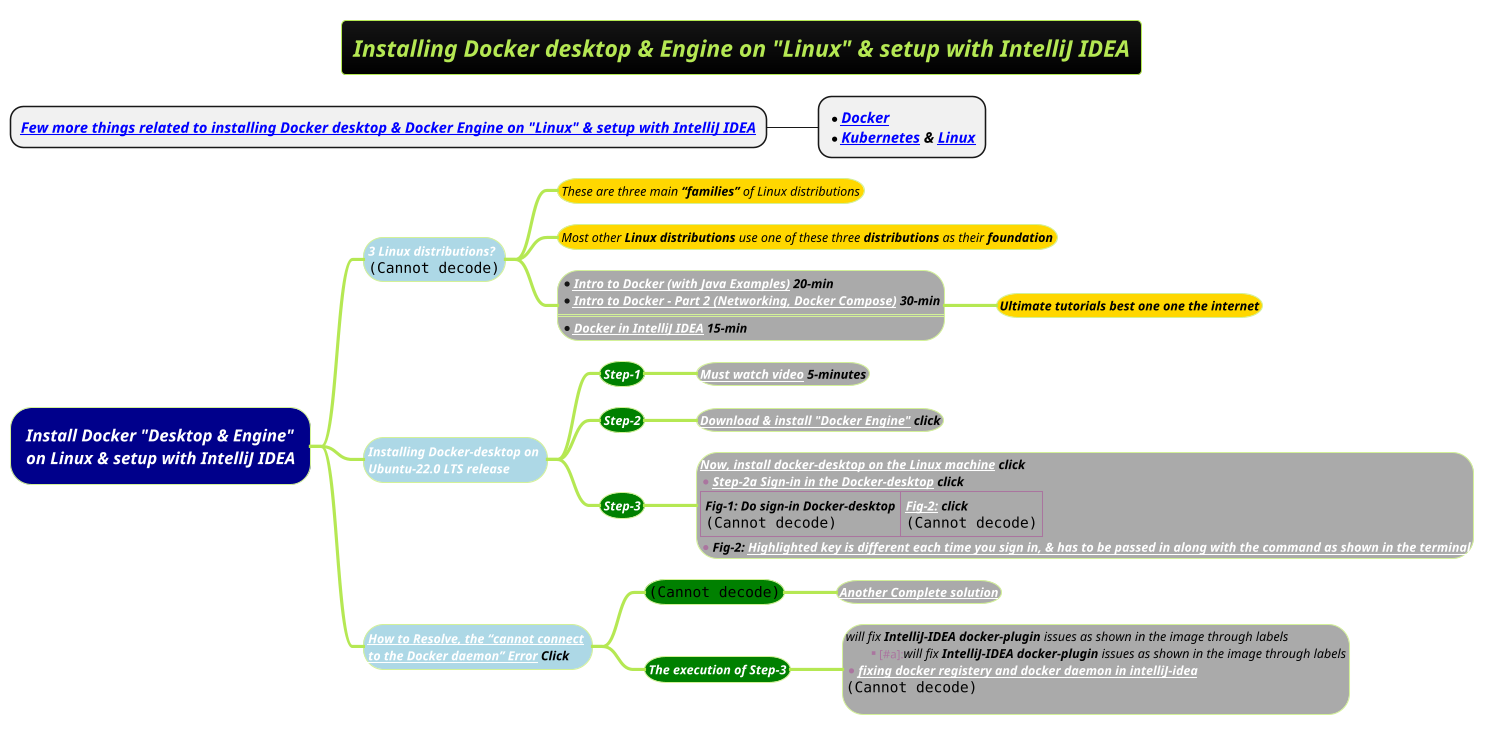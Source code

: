 @startmindmap
title =<i><size:18>Installing Docker desktop & Engine on "Linux" & setup with IntelliJ IDEA
* <b><i>[[docs/3-devops/linux.adoc Few more things related to installing Docker desktop & Docker Engine on "Linux" & setup with IntelliJ IDEA]]
** *<b><i>[[docs/3-devops/docker.adoc Docker]] \n*<b><i>[[docs/3-devops/kubernetes.adoc Kubernetes]] & [[docs/3-devops/linux.adoc Linux]]
!theme hacker

*[#darkblue] <color #white><i>Install Docker "Desktop & Engine"\n<color #white><i>on Linux & setup with IntelliJ IDEA
**[#lightblue] <color #white><i><size:12>3 Linux distributions?\n<img:images/redhat-debian-and-suse.png>
***[#gold] <color #black><i><size:12>These are three main **“families”** of Linux distributions
***[#gold] <color #black><i><size:12>Most other **Linux distributions** use one of these three **distributions** as their <b>foundation
***[#a]:*<color #black><i><size:12><b>[[https://www.youtube.com/watch?v=FzwIs2jMESM&t=1060s&ab_channel=JetBrains Intro to Docker (with Java Examples)]] 20-min
*<color #black><i><size:12><b>[[https://www.youtube.com/watch?v=_m9JYAvFB8s&ab_channel=JetBrains Intro to Docker - Part 2 (Networking, Docker Compose)]] 30-min
====
*<color #black><i><size:12><b>[[https://www.youtube.com/watch?v=ck6xQqSOlpw&t=729s&ab_channel=IntelliJIDEAbyJetBrains Docker in IntelliJ IDEA]] 15-min;

****[#gold] <color #black><i><size:12><b>Ultimate tutorials best one one the internet

**[#lightblue] <color #white><i><size:12>Installing Docker-desktop on \n<color #white><i><size:12>Ubuntu-22.0 LTS release
***[#green] <color #white><i><size:12><b>Step-1
****[#a] <color #black><i><size:12><b>[[https://www.youtube.com/watch?v=Vplj9b0L_1Y&ab_channel=Abstractprogrammer Must watch video]] 5-minutes
***[#green] <color #white><i><size:12><b>Step-2
****[#a] <color #black><i><size:12><b>[[https://docs.docker.com/engine/install/ubuntu/ Download & install "Docker Engine"]] click
***[#green] <color #white><i><size:12><b>Step-3
****[#a]:<color #black><i><size:12><b>[[https://docs.docker.com/desktop/install/linux-install/ Now, install docker-desktop on the Linux machine]] click
*<color #black><i><size:12><b>[[https://docs.docker.com/desktop/get-started/#credentials-management-for-linux-users Step-2a Sign-in in the Docker-desktop]] click
|<color #black><i><size:12><b>Fig-1: Do sign-in Docker-desktop\n<img:images/docker-desktop-sign-in.png>|<color #black><i><size:12><b>[[docs/3-devops/images/docker-desktop-signin-key.png Fig-2:]] click \n<img:images/docker-desktop-signin-key.png{scale=.38}>|
*<color #black><i><size:12><b>Fig-2: [[docs/3-devops/images/docker-desktop-signin-key.png Highlighted key is different each time you sign in, & has to be passed in along with the command as shown in the terminal]];
**[#lightblue] <color #black><i><size:12>[[https://phoenixnap.com/kb/cannot-connect-to-the-docker-daemon-error How to Resolve, the “cannot connect]] \n<color #black><i><size:12>[[https://phoenixnap.com/kb/cannot-connect-to-the-docker-daemon-error to the Docker daemon” Error]] Click
***[#green] <color #white><i><size:12><b><img:images/docker-demon-error-fix.png{scale=.9}>
****[#a] <color #white><i><size:12><b>[[docs/3-devops/images/img_4.png Another Complete solution]]

***[#green] <color #white><i><size:12><b>The execution of Step-3
****[#a]:<color #black><i><size:12>will fix **IntelliJ-IDEA docker-plugin** issues as shown in the image through labels
****[#a]:<color #black><i><size:12>will fix **IntelliJ-IDEA docker-plugin** issues as shown in the image through labels
*<b><color #black><i><size:12>[[docker-register-and-docker-dameon.png fixing docker registery and docker daemon in intelliJ-idea]]
<img:images/docker-register-and-docker-dameon.png{scale=.9}>
;




@endmindmap
